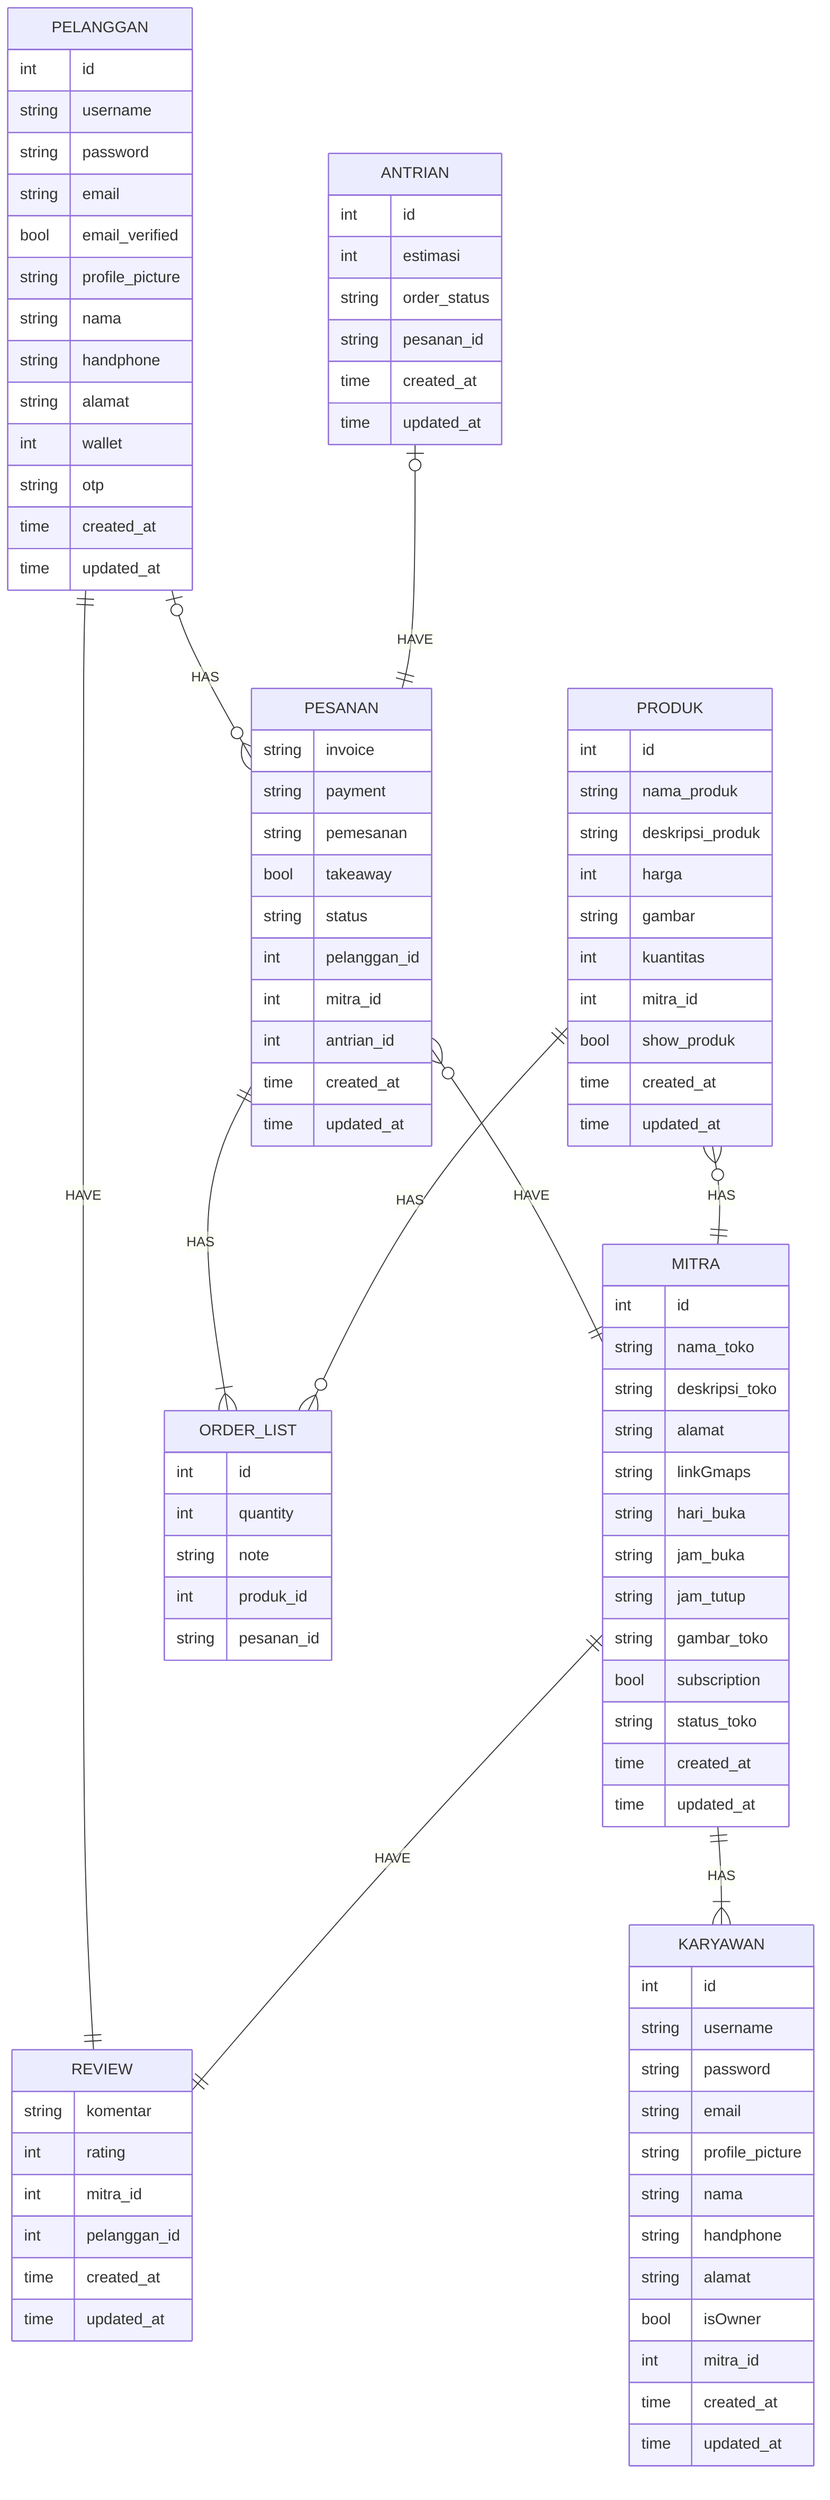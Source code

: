 erDiagram

    PELANGGAN ||--|| REVIEW : HAVE
    MITRA ||--|| REVIEW : HAVE
    MITRA ||--|{ KARYAWAN : HAS
    PESANAN ||--|{ ORDER_LIST : HAS
    PELANGGAN |o--o{ PESANAN : HAS
    PESANAN }o--|| MITRA : HAVE
    ANTRIAN |o--|| PESANAN : HAVE
    PRODUK }o--|| MITRA : HAS
    PRODUK ||--o{ ORDER_LIST : HAS

    PELANGGAN {
        int      id
        string   username
        string   password
        string   email
        bool     email_verified
        string   profile_picture
        string   nama
        string   handphone
        string   alamat
        int      wallet
        string   otp
        time     created_at
        time     updated_at
    }

    MITRA {
        int       id
        string    nama_toko
        string    deskripsi_toko
        string    alamat
        string    linkGmaps
        string    hari_buka
        string    jam_buka
        string    jam_tutup
        string    gambar_toko
        bool      subscription
        string    status_toko
        time      created_at
        time      updated_at
    }

    PRODUK {
        int       id
        string    nama_produk
        string    deskripsi_produk
        int       harga
        string    gambar
        int       kuantitas
        int       mitra_id
        bool      show_produk
        time      created_at
        time      updated_at
    }

    ORDER_LIST {
        int     id
        int     quantity
        string  note
        int     produk_id
        string  pesanan_id
    }

    PESANAN {
        string  invoice
        string  payment
        string  pemesanan
        bool    takeaway
        string  status
        int     pelanggan_id
        int     mitra_id
        int     antrian_id
        time    created_at
        time    updated_at
    }

    ANTRIAN {
        int         id
        int         estimasi
        string      order_status
        string      pesanan_id
        time    created_at
        time    updated_at
    }

    KARYAWAN {
        int         id
        string      username
        string      password
        string      email
        string      profile_picture
        string      nama
        string      handphone
        string      alamat
        bool     isOwner
        int         mitra_id
        time    created_at
        time    updated_at
    }

    REVIEW {
        string      komentar
        int         rating
        int         mitra_id
        int         pelanggan_id
        time        created_at
        time        updated_at
    }